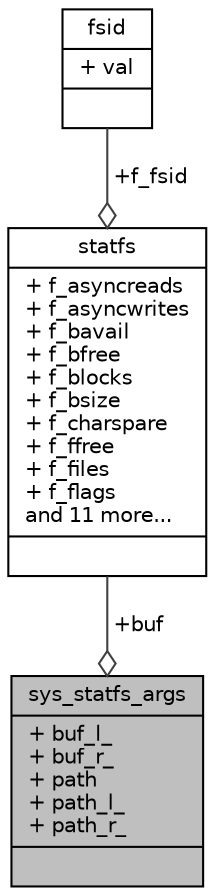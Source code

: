 digraph "sys_statfs_args"
{
 // LATEX_PDF_SIZE
  edge [fontname="Helvetica",fontsize="10",labelfontname="Helvetica",labelfontsize="10"];
  node [fontname="Helvetica",fontsize="10",shape=record];
  Node1 [label="{sys_statfs_args\n|+ buf_l_\l+ buf_r_\l+ path\l+ path_l_\l+ path_r_\l|}",height=0.2,width=0.4,color="black", fillcolor="grey75", style="filled", fontcolor="black",tooltip=" "];
  Node2 -> Node1 [color="grey25",fontsize="10",style="solid",label=" +buf" ,arrowhead="odiamond",fontname="Helvetica"];
  Node2 [label="{statfs\n|+ f_asyncreads\l+ f_asyncwrites\l+ f_bavail\l+ f_bfree\l+ f_blocks\l+ f_bsize\l+ f_charspare\l+ f_ffree\l+ f_files\l+ f_flags\land 11 more...\l|}",height=0.2,width=0.4,color="black", fillcolor="white", style="filled",URL="$structstatfs.html",tooltip=" "];
  Node3 -> Node2 [color="grey25",fontsize="10",style="solid",label=" +f_fsid" ,arrowhead="odiamond",fontname="Helvetica"];
  Node3 [label="{fsid\n|+ val\l|}",height=0.2,width=0.4,color="black", fillcolor="white", style="filled",URL="$structfsid.html",tooltip=" "];
}

